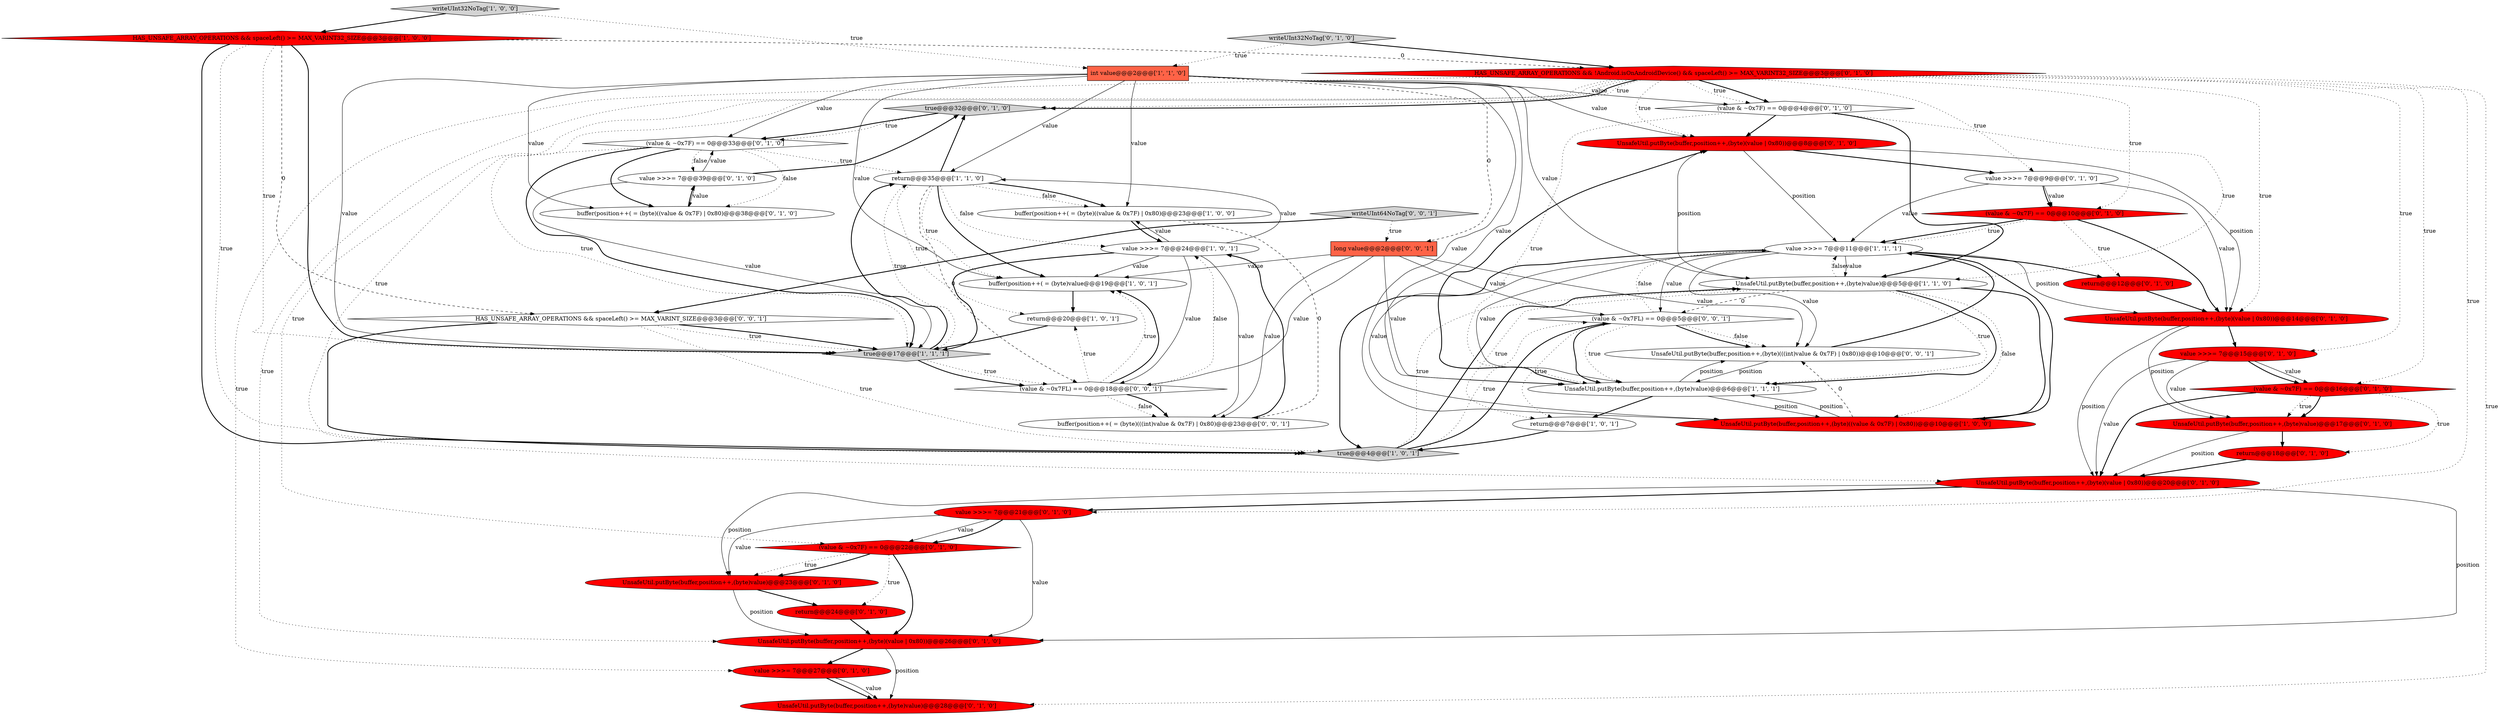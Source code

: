 digraph {
35 [style = filled, label = "value >>>= 7@@@27@@@['0', '1', '0']", fillcolor = red, shape = ellipse image = "AAA1AAABBB2BBB"];
7 [style = filled, label = "buffer(position++( = (byte)((value & 0x7F) | 0x80)@@@23@@@['1', '0', '0']", fillcolor = white, shape = ellipse image = "AAA0AAABBB1BBB"];
41 [style = filled, label = "HAS_UNSAFE_ARRAY_OPERATIONS && spaceLeft() >= MAX_VARINT_SIZE@@@3@@@['0', '0', '1']", fillcolor = white, shape = diamond image = "AAA0AAABBB3BBB"];
22 [style = filled, label = "UnsafeUtil.putByte(buffer,position++,(byte)(value | 0x80))@@@14@@@['0', '1', '0']", fillcolor = red, shape = ellipse image = "AAA1AAABBB2BBB"];
0 [style = filled, label = "HAS_UNSAFE_ARRAY_OPERATIONS && spaceLeft() >= MAX_VARINT32_SIZE@@@3@@@['1', '0', '0']", fillcolor = red, shape = diamond image = "AAA1AAABBB1BBB"];
42 [style = filled, label = "(value & ~0x7FL) == 0@@@18@@@['0', '0', '1']", fillcolor = white, shape = diamond image = "AAA0AAABBB3BBB"];
6 [style = filled, label = "return@@@35@@@['1', '1', '0']", fillcolor = white, shape = ellipse image = "AAA0AAABBB1BBB"];
33 [style = filled, label = "value >>>= 7@@@39@@@['0', '1', '0']", fillcolor = white, shape = ellipse image = "AAA0AAABBB2BBB"];
17 [style = filled, label = "UnsafeUtil.putByte(buffer,position++,(byte)(value | 0x80))@@@20@@@['0', '1', '0']", fillcolor = red, shape = ellipse image = "AAA1AAABBB2BBB"];
20 [style = filled, label = "return@@@12@@@['0', '1', '0']", fillcolor = red, shape = ellipse image = "AAA1AAABBB2BBB"];
4 [style = filled, label = "UnsafeUtil.putByte(buffer,position++,(byte)value)@@@5@@@['1', '1', '0']", fillcolor = white, shape = ellipse image = "AAA0AAABBB1BBB"];
15 [style = filled, label = "(value & ~0x7F) == 0@@@33@@@['0', '1', '0']", fillcolor = white, shape = diamond image = "AAA0AAABBB2BBB"];
34 [style = filled, label = "UnsafeUtil.putByte(buffer,position++,(byte)(value | 0x80))@@@26@@@['0', '1', '0']", fillcolor = red, shape = ellipse image = "AAA1AAABBB2BBB"];
16 [style = filled, label = "UnsafeUtil.putByte(buffer,position++,(byte)(value | 0x80))@@@8@@@['0', '1', '0']", fillcolor = red, shape = ellipse image = "AAA1AAABBB2BBB"];
24 [style = filled, label = "(value & ~0x7F) == 0@@@22@@@['0', '1', '0']", fillcolor = red, shape = diamond image = "AAA1AAABBB2BBB"];
45 [style = filled, label = "UnsafeUtil.putByte(buffer,position++,(byte)(((int)value & 0x7F) | 0x80))@@@10@@@['0', '0', '1']", fillcolor = white, shape = ellipse image = "AAA0AAABBB3BBB"];
1 [style = filled, label = "value >>>= 7@@@24@@@['1', '0', '1']", fillcolor = white, shape = ellipse image = "AAA0AAABBB1BBB"];
36 [style = filled, label = "return@@@18@@@['0', '1', '0']", fillcolor = red, shape = ellipse image = "AAA1AAABBB2BBB"];
26 [style = filled, label = "true@@@32@@@['0', '1', '0']", fillcolor = lightgray, shape = diamond image = "AAA0AAABBB2BBB"];
8 [style = filled, label = "return@@@7@@@['1', '0', '1']", fillcolor = white, shape = ellipse image = "AAA0AAABBB1BBB"];
32 [style = filled, label = "UnsafeUtil.putByte(buffer,position++,(byte)value)@@@17@@@['0', '1', '0']", fillcolor = red, shape = ellipse image = "AAA1AAABBB2BBB"];
12 [style = filled, label = "true@@@4@@@['1', '0', '1']", fillcolor = lightgray, shape = diamond image = "AAA0AAABBB1BBB"];
13 [style = filled, label = "UnsafeUtil.putByte(buffer,position++,(byte)value)@@@6@@@['1', '1', '1']", fillcolor = white, shape = ellipse image = "AAA0AAABBB1BBB"];
5 [style = filled, label = "writeUInt32NoTag['1', '0', '0']", fillcolor = lightgray, shape = diamond image = "AAA0AAABBB1BBB"];
9 [style = filled, label = "value >>>= 7@@@11@@@['1', '1', '1']", fillcolor = white, shape = ellipse image = "AAA0AAABBB1BBB"];
19 [style = filled, label = "buffer(position++( = (byte)((value & 0x7F) | 0x80)@@@38@@@['0', '1', '0']", fillcolor = white, shape = ellipse image = "AAA0AAABBB2BBB"];
44 [style = filled, label = "writeUInt64NoTag['0', '0', '1']", fillcolor = lightgray, shape = diamond image = "AAA0AAABBB3BBB"];
40 [style = filled, label = "buffer(position++( = (byte)(((int)value & 0x7F) | 0x80)@@@23@@@['0', '0', '1']", fillcolor = white, shape = ellipse image = "AAA0AAABBB3BBB"];
28 [style = filled, label = "(value & ~0x7F) == 0@@@10@@@['0', '1', '0']", fillcolor = red, shape = diamond image = "AAA1AAABBB2BBB"];
11 [style = filled, label = "int value@@@2@@@['1', '1', '0']", fillcolor = tomato, shape = box image = "AAA0AAABBB1BBB"];
27 [style = filled, label = "value >>>= 7@@@9@@@['0', '1', '0']", fillcolor = white, shape = ellipse image = "AAA0AAABBB2BBB"];
3 [style = filled, label = "return@@@20@@@['1', '0', '1']", fillcolor = white, shape = ellipse image = "AAA0AAABBB1BBB"];
25 [style = filled, label = "HAS_UNSAFE_ARRAY_OPERATIONS && !Android.isOnAndroidDevice() && spaceLeft() >= MAX_VARINT32_SIZE@@@3@@@['0', '1', '0']", fillcolor = red, shape = diamond image = "AAA1AAABBB2BBB"];
31 [style = filled, label = "return@@@24@@@['0', '1', '0']", fillcolor = red, shape = ellipse image = "AAA1AAABBB2BBB"];
29 [style = filled, label = "writeUInt32NoTag['0', '1', '0']", fillcolor = lightgray, shape = diamond image = "AAA0AAABBB2BBB"];
23 [style = filled, label = "(value & ~0x7F) == 0@@@4@@@['0', '1', '0']", fillcolor = white, shape = diamond image = "AAA0AAABBB2BBB"];
37 [style = filled, label = "UnsafeUtil.putByte(buffer,position++,(byte)value)@@@28@@@['0', '1', '0']", fillcolor = red, shape = ellipse image = "AAA1AAABBB2BBB"];
38 [style = filled, label = "value >>>= 7@@@15@@@['0', '1', '0']", fillcolor = red, shape = ellipse image = "AAA1AAABBB2BBB"];
2 [style = filled, label = "UnsafeUtil.putByte(buffer,position++,(byte)((value & 0x7F) | 0x80))@@@10@@@['1', '0', '0']", fillcolor = red, shape = ellipse image = "AAA1AAABBB1BBB"];
18 [style = filled, label = "value >>>= 7@@@21@@@['0', '1', '0']", fillcolor = red, shape = ellipse image = "AAA1AAABBB2BBB"];
39 [style = filled, label = "(value & ~0x7FL) == 0@@@5@@@['0', '0', '1']", fillcolor = white, shape = diamond image = "AAA0AAABBB3BBB"];
14 [style = filled, label = "true@@@17@@@['1', '1', '1']", fillcolor = lightgray, shape = diamond image = "AAA0AAABBB1BBB"];
10 [style = filled, label = "buffer(position++( = (byte)value@@@19@@@['1', '0', '1']", fillcolor = white, shape = ellipse image = "AAA0AAABBB1BBB"];
43 [style = filled, label = "long value@@@2@@@['0', '0', '1']", fillcolor = tomato, shape = box image = "AAA0AAABBB3BBB"];
21 [style = filled, label = "UnsafeUtil.putByte(buffer,position++,(byte)value)@@@23@@@['0', '1', '0']", fillcolor = red, shape = ellipse image = "AAA1AAABBB2BBB"];
30 [style = filled, label = "(value & ~0x7F) == 0@@@16@@@['0', '1', '0']", fillcolor = red, shape = diamond image = "AAA1AAABBB2BBB"];
22->32 [style = solid, label="position"];
45->13 [style = solid, label="position"];
0->12 [style = dotted, label="true"];
12->39 [style = dotted, label="true"];
14->42 [style = dotted, label="true"];
17->34 [style = solid, label="position"];
11->2 [style = solid, label="value"];
27->28 [style = bold, label=""];
25->35 [style = dotted, label="true"];
11->10 [style = solid, label="value"];
42->1 [style = dotted, label="false"];
28->9 [style = bold, label=""];
24->34 [style = bold, label=""];
25->28 [style = dotted, label="true"];
4->39 [style = dashed, label="0"];
41->14 [style = dotted, label="true"];
33->14 [style = solid, label="value"];
25->18 [style = dotted, label="true"];
1->7 [style = solid, label="value"];
0->14 [style = bold, label=""];
5->11 [style = dotted, label="true"];
23->4 [style = dotted, label="true"];
38->30 [style = bold, label=""];
21->31 [style = bold, label=""];
22->17 [style = solid, label="position"];
0->25 [style = dashed, label="0"];
5->0 [style = bold, label=""];
24->21 [style = bold, label=""];
35->37 [style = bold, label=""];
41->12 [style = dotted, label="true"];
26->15 [style = bold, label=""];
15->19 [style = dotted, label="false"];
11->4 [style = solid, label="value"];
43->10 [style = solid, label="value"];
11->43 [style = dashed, label="0"];
9->13 [style = solid, label="value"];
36->17 [style = bold, label=""];
6->3 [style = dotted, label="true"];
24->21 [style = dotted, label="true"];
11->15 [style = solid, label="value"];
6->1 [style = dotted, label="false"];
1->42 [style = solid, label="value"];
18->24 [style = solid, label="value"];
42->40 [style = dotted, label="false"];
42->3 [style = dotted, label="true"];
39->45 [style = dotted, label="false"];
7->1 [style = bold, label=""];
43->40 [style = solid, label="value"];
11->14 [style = solid, label="value"];
39->8 [style = dotted, label="true"];
44->43 [style = dotted, label="true"];
21->34 [style = solid, label="position"];
1->6 [style = solid, label="value"];
27->22 [style = solid, label="value"];
39->45 [style = bold, label=""];
6->42 [style = dashed, label="0"];
6->7 [style = dotted, label="false"];
27->28 [style = solid, label="value"];
4->2 [style = bold, label=""];
2->9 [style = bold, label=""];
15->14 [style = dotted, label="true"];
25->38 [style = dotted, label="true"];
1->40 [style = solid, label="value"];
13->16 [style = bold, label=""];
42->40 [style = bold, label=""];
11->13 [style = solid, label="value"];
4->13 [style = dotted, label="true"];
4->9 [style = dotted, label="false"];
22->38 [style = bold, label=""];
0->41 [style = dashed, label="0"];
9->22 [style = solid, label="position"];
16->9 [style = solid, label="position"];
27->9 [style = solid, label="value"];
25->26 [style = bold, label=""];
28->9 [style = dotted, label="true"];
44->41 [style = bold, label=""];
30->32 [style = dotted, label="true"];
32->17 [style = solid, label="position"];
13->2 [style = solid, label="position"];
32->36 [style = bold, label=""];
0->14 [style = dotted, label="true"];
12->4 [style = dotted, label="true"];
25->23 [style = dotted, label="true"];
34->35 [style = bold, label=""];
6->7 [style = bold, label=""];
9->2 [style = solid, label="value"];
38->32 [style = solid, label="value"];
33->19 [style = solid, label="value"];
25->26 [style = dotted, label="true"];
14->6 [style = bold, label=""];
15->33 [style = dotted, label="false"];
35->37 [style = solid, label="value"];
19->33 [style = bold, label=""];
18->24 [style = bold, label=""];
6->26 [style = bold, label=""];
30->17 [style = bold, label=""];
39->9 [style = dotted, label="false"];
16->27 [style = bold, label=""];
15->14 [style = bold, label=""];
28->20 [style = dotted, label="true"];
39->13 [style = bold, label=""];
0->12 [style = bold, label=""];
4->13 [style = bold, label=""];
14->42 [style = bold, label=""];
16->22 [style = solid, label="position"];
25->24 [style = dotted, label="true"];
30->32 [style = bold, label=""];
9->39 [style = solid, label="value"];
9->20 [style = bold, label=""];
15->19 [style = bold, label=""];
30->36 [style = dotted, label="true"];
31->34 [style = bold, label=""];
43->42 [style = solid, label="value"];
33->26 [style = bold, label=""];
18->21 [style = solid, label="value"];
6->10 [style = dotted, label="true"];
43->45 [style = solid, label="value"];
4->2 [style = dotted, label="false"];
43->39 [style = solid, label="value"];
2->45 [style = dashed, label="0"];
43->13 [style = solid, label="value"];
6->10 [style = bold, label=""];
23->13 [style = dotted, label="true"];
26->15 [style = dotted, label="true"];
39->13 [style = dotted, label="true"];
9->12 [style = bold, label=""];
11->19 [style = solid, label="value"];
41->12 [style = bold, label=""];
12->39 [style = bold, label=""];
9->45 [style = solid, label="value"];
45->9 [style = bold, label=""];
8->12 [style = bold, label=""];
28->22 [style = bold, label=""];
25->16 [style = dotted, label="true"];
34->37 [style = solid, label="position"];
41->14 [style = bold, label=""];
9->4 [style = solid, label="value"];
29->11 [style = dotted, label="true"];
38->30 [style = solid, label="value"];
14->6 [style = dotted, label="true"];
7->40 [style = dashed, label="0"];
25->37 [style = dotted, label="true"];
17->21 [style = solid, label="position"];
13->45 [style = solid, label="position"];
23->16 [style = bold, label=""];
25->34 [style = dotted, label="true"];
25->23 [style = bold, label=""];
3->14 [style = bold, label=""];
24->31 [style = dotted, label="true"];
23->4 [style = bold, label=""];
4->8 [style = dotted, label="true"];
29->25 [style = bold, label=""];
10->3 [style = bold, label=""];
2->13 [style = solid, label="position"];
11->23 [style = solid, label="value"];
11->7 [style = solid, label="value"];
20->22 [style = bold, label=""];
18->34 [style = solid, label="value"];
42->10 [style = dotted, label="true"];
40->1 [style = bold, label=""];
11->6 [style = solid, label="value"];
12->4 [style = bold, label=""];
11->16 [style = solid, label="value"];
25->17 [style = dotted, label="true"];
15->6 [style = dotted, label="true"];
1->10 [style = solid, label="value"];
42->10 [style = bold, label=""];
33->15 [style = solid, label="value"];
25->22 [style = dotted, label="true"];
1->14 [style = bold, label=""];
4->16 [style = solid, label="position"];
13->8 [style = bold, label=""];
25->27 [style = dotted, label="true"];
25->30 [style = dotted, label="true"];
38->17 [style = solid, label="value"];
17->18 [style = bold, label=""];
}
